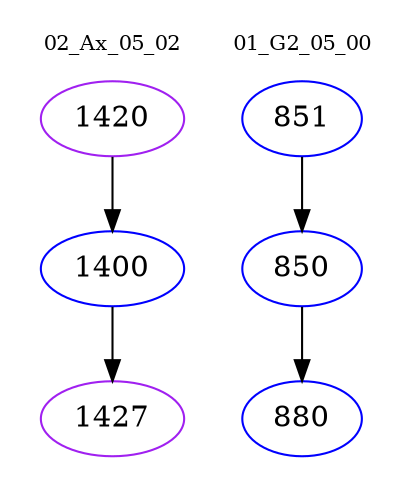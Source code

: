 digraph{
subgraph cluster_0 {
color = white
label = "02_Ax_05_02";
fontsize=10;
T0_1420 [label="1420", color="purple"]
T0_1420 -> T0_1400 [color="black"]
T0_1400 [label="1400", color="blue"]
T0_1400 -> T0_1427 [color="black"]
T0_1427 [label="1427", color="purple"]
}
subgraph cluster_1 {
color = white
label = "01_G2_05_00";
fontsize=10;
T1_851 [label="851", color="blue"]
T1_851 -> T1_850 [color="black"]
T1_850 [label="850", color="blue"]
T1_850 -> T1_880 [color="black"]
T1_880 [label="880", color="blue"]
}
}

